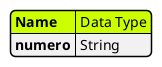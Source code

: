 @startjson
#highlight "Name"
{
  "Name": "Data Type",
  "numero": "String"

}
@endjson

http://www.plantuml.com/plantuml/png/SoWkIImgoIhEp-DIpiXCpyW1uX859R_4t5Gbhcek1IZJIa799R4aKI6aiY1LIGSad5UQcrgK3v88BYdAp4jNukAgvN98pKi1cGK0